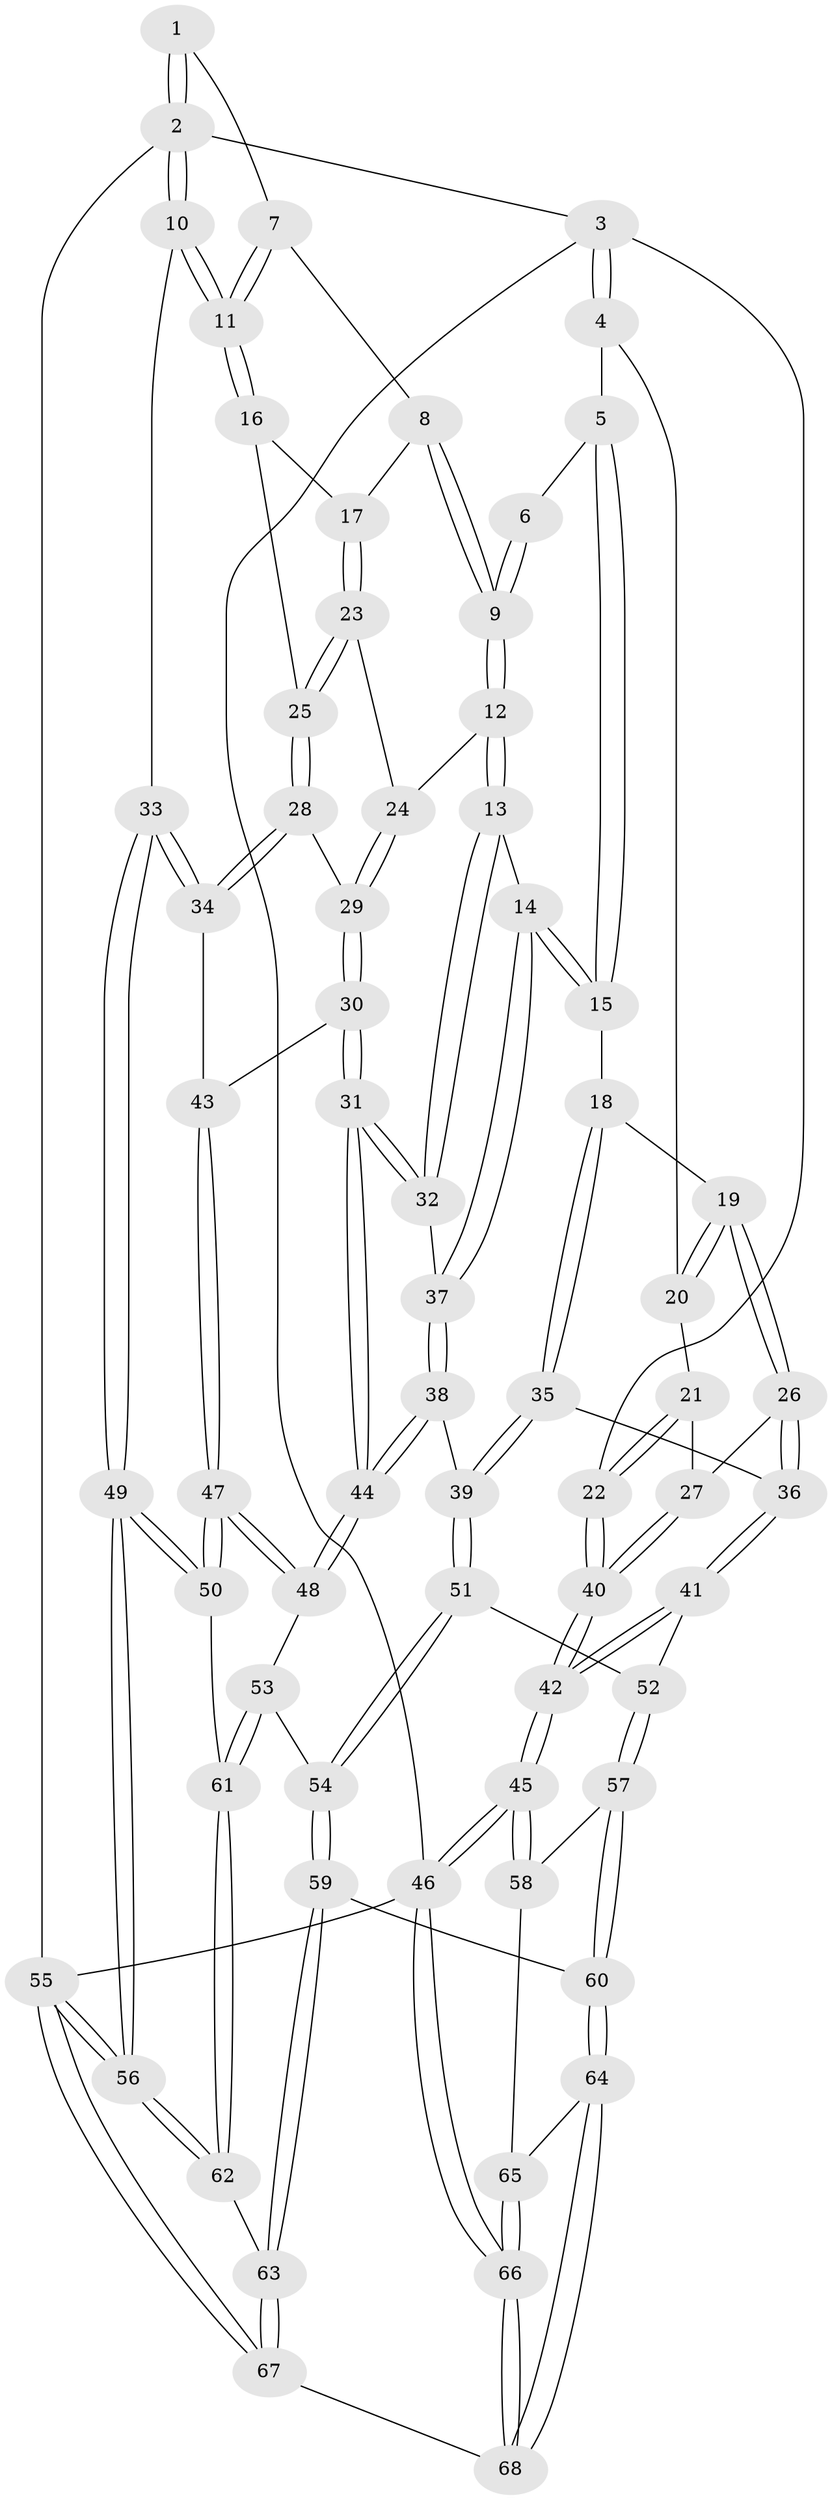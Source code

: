 // Generated by graph-tools (version 1.1) at 2025/00/03/09/25 05:00:28]
// undirected, 68 vertices, 167 edges
graph export_dot {
graph [start="1"]
  node [color=gray90,style=filled];
  1 [pos="+0.9540604315697274+0"];
  2 [pos="+1+0"];
  3 [pos="+0+0"];
  4 [pos="+0.05776957841158461+0"];
  5 [pos="+0.1323656096887348+0"];
  6 [pos="+0.5289840290912353+0"];
  7 [pos="+0.8648403492204338+0"];
  8 [pos="+0.8413276803642081+0.048984387247421456"];
  9 [pos="+0.5841991649034216+0.13122977236884759"];
  10 [pos="+1+0.26845210655925295"];
  11 [pos="+1+0.21192624601533577"];
  12 [pos="+0.5825353109805028+0.1374879491422114"];
  13 [pos="+0.540139141563676+0.17848193803623885"];
  14 [pos="+0.4549013154012152+0.20835180345055912"];
  15 [pos="+0.4397151332971565+0.2054508621084924"];
  16 [pos="+0.8642407178321256+0.15523789046175984"];
  17 [pos="+0.8565134097078104+0.12232857773621252"];
  18 [pos="+0.3589333614503589+0.22803521146308198"];
  19 [pos="+0.24229070740994763+0.22043945578054613"];
  20 [pos="+0.11269785261103284+0"];
  21 [pos="+0.07631021227790731+0.2291122691247895"];
  22 [pos="+0+0.17822470970454482"];
  23 [pos="+0.6617240865048167+0.18138950751486893"];
  24 [pos="+0.6373143492416797+0.17612676108205497"];
  25 [pos="+0.82882687006165+0.2223211238148965"];
  26 [pos="+0.18202979566595429+0.3193487453305196"];
  27 [pos="+0.10456021973810961+0.310616489863092"];
  28 [pos="+0.8293443958573008+0.24085692952049673"];
  29 [pos="+0.7427623337984965+0.35737564273241124"];
  30 [pos="+0.7392981155179968+0.3755770586940241"];
  31 [pos="+0.6631956748775344+0.4513748377420952"];
  32 [pos="+0.6117773681483615+0.3883379931418424"];
  33 [pos="+1+0.28157634440830204"];
  34 [pos="+0.9676931106267155+0.35607482643227933"];
  35 [pos="+0.32147247245530536+0.4183305107655093"];
  36 [pos="+0.20543959741246046+0.3702586608694469"];
  37 [pos="+0.4474703849971106+0.3650598305524722"];
  38 [pos="+0.41988245276511404+0.4155379509313085"];
  39 [pos="+0.3578439412616636+0.45247670221122244"];
  40 [pos="+0+0.4323160569284987"];
  41 [pos="+0.1299799797402962+0.534364834710778"];
  42 [pos="+0+0.534988740069639"];
  43 [pos="+0.9076795917570196+0.41626014042862136"];
  44 [pos="+0.6490731025463413+0.5324138327917642"];
  45 [pos="+0+0.8802451179734753"];
  46 [pos="+0+1"];
  47 [pos="+0.8929783338467362+0.6303600846108847"];
  48 [pos="+0.6546119183932674+0.5924099917503558"];
  49 [pos="+1+0.7573335792867895"];
  50 [pos="+0.9239549023551098+0.6537645959770447"];
  51 [pos="+0.3486692287308735+0.5659100194763393"];
  52 [pos="+0.26440713227395113+0.6369870224578222"];
  53 [pos="+0.6419490426317852+0.6063735104057685"];
  54 [pos="+0.6067388411002801+0.634694010449563"];
  55 [pos="+1+1"];
  56 [pos="+1+1"];
  57 [pos="+0.2615727075660636+0.6648439840142212"];
  58 [pos="+0.20636110976636712+0.7281012963940143"];
  59 [pos="+0.5528385727039772+0.7794546432090251"];
  60 [pos="+0.4475774890715586+0.8425955050090911"];
  61 [pos="+0.7863639382625174+0.8605072304597974"];
  62 [pos="+0.7850184709078258+0.8658646942038275"];
  63 [pos="+0.6913390271231861+0.918832057254137"];
  64 [pos="+0.3991710421674843+0.9549515806688936"];
  65 [pos="+0.21953194523098746+0.7993526153386271"];
  66 [pos="+0.09940781707449763+1"];
  67 [pos="+0.6690335516892422+1"];
  68 [pos="+0.3559683503992123+1"];
  1 -- 2;
  1 -- 2;
  1 -- 7;
  2 -- 3;
  2 -- 10;
  2 -- 10;
  2 -- 55;
  3 -- 4;
  3 -- 4;
  3 -- 22;
  3 -- 46;
  4 -- 5;
  4 -- 20;
  5 -- 6;
  5 -- 15;
  5 -- 15;
  6 -- 9;
  6 -- 9;
  7 -- 8;
  7 -- 11;
  7 -- 11;
  8 -- 9;
  8 -- 9;
  8 -- 17;
  9 -- 12;
  9 -- 12;
  10 -- 11;
  10 -- 11;
  10 -- 33;
  11 -- 16;
  11 -- 16;
  12 -- 13;
  12 -- 13;
  12 -- 24;
  13 -- 14;
  13 -- 32;
  13 -- 32;
  14 -- 15;
  14 -- 15;
  14 -- 37;
  14 -- 37;
  15 -- 18;
  16 -- 17;
  16 -- 25;
  17 -- 23;
  17 -- 23;
  18 -- 19;
  18 -- 35;
  18 -- 35;
  19 -- 20;
  19 -- 20;
  19 -- 26;
  19 -- 26;
  20 -- 21;
  21 -- 22;
  21 -- 22;
  21 -- 27;
  22 -- 40;
  22 -- 40;
  23 -- 24;
  23 -- 25;
  23 -- 25;
  24 -- 29;
  24 -- 29;
  25 -- 28;
  25 -- 28;
  26 -- 27;
  26 -- 36;
  26 -- 36;
  27 -- 40;
  27 -- 40;
  28 -- 29;
  28 -- 34;
  28 -- 34;
  29 -- 30;
  29 -- 30;
  30 -- 31;
  30 -- 31;
  30 -- 43;
  31 -- 32;
  31 -- 32;
  31 -- 44;
  31 -- 44;
  32 -- 37;
  33 -- 34;
  33 -- 34;
  33 -- 49;
  33 -- 49;
  34 -- 43;
  35 -- 36;
  35 -- 39;
  35 -- 39;
  36 -- 41;
  36 -- 41;
  37 -- 38;
  37 -- 38;
  38 -- 39;
  38 -- 44;
  38 -- 44;
  39 -- 51;
  39 -- 51;
  40 -- 42;
  40 -- 42;
  41 -- 42;
  41 -- 42;
  41 -- 52;
  42 -- 45;
  42 -- 45;
  43 -- 47;
  43 -- 47;
  44 -- 48;
  44 -- 48;
  45 -- 46;
  45 -- 46;
  45 -- 58;
  45 -- 58;
  46 -- 66;
  46 -- 66;
  46 -- 55;
  47 -- 48;
  47 -- 48;
  47 -- 50;
  47 -- 50;
  48 -- 53;
  49 -- 50;
  49 -- 50;
  49 -- 56;
  49 -- 56;
  50 -- 61;
  51 -- 52;
  51 -- 54;
  51 -- 54;
  52 -- 57;
  52 -- 57;
  53 -- 54;
  53 -- 61;
  53 -- 61;
  54 -- 59;
  54 -- 59;
  55 -- 56;
  55 -- 56;
  55 -- 67;
  55 -- 67;
  56 -- 62;
  56 -- 62;
  57 -- 58;
  57 -- 60;
  57 -- 60;
  58 -- 65;
  59 -- 60;
  59 -- 63;
  59 -- 63;
  60 -- 64;
  60 -- 64;
  61 -- 62;
  61 -- 62;
  62 -- 63;
  63 -- 67;
  63 -- 67;
  64 -- 65;
  64 -- 68;
  64 -- 68;
  65 -- 66;
  65 -- 66;
  66 -- 68;
  66 -- 68;
  67 -- 68;
}
